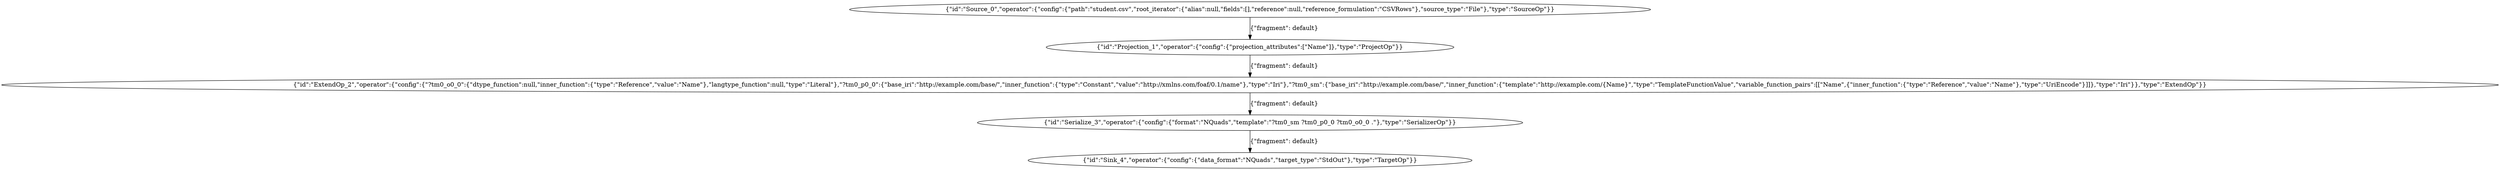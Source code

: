 digraph {
    0 [ label = "{\"id\":\"Source_0\",\"operator\":{\"config\":{\"path\":\"student.csv\",\"root_iterator\":{\"alias\":null,\"fields\":[],\"reference\":null,\"reference_formulation\":\"CSVRows\"},\"source_type\":\"File\"},\"type\":\"SourceOp\"}}" ]
    1 [ label = "{\"id\":\"Projection_1\",\"operator\":{\"config\":{\"projection_attributes\":[\"Name\"]},\"type\":\"ProjectOp\"}}" ]
    2 [ label = "{\"id\":\"ExtendOp_2\",\"operator\":{\"config\":{\"?tm0_o0_0\":{\"dtype_function\":null,\"inner_function\":{\"type\":\"Reference\",\"value\":\"Name\"},\"langtype_function\":null,\"type\":\"Literal\"},\"?tm0_p0_0\":{\"base_iri\":\"http://example.com/base/\",\"inner_function\":{\"type\":\"Constant\",\"value\":\"http://xmlns.com/foaf/0.1/name\"},\"type\":\"Iri\"},\"?tm0_sm\":{\"base_iri\":\"http://example.com/base/\",\"inner_function\":{\"template\":\"http://example.com/{Name}\",\"type\":\"TemplateFunctionValue\",\"variable_function_pairs\":[[\"Name\",{\"inner_function\":{\"type\":\"Reference\",\"value\":\"Name\"},\"type\":\"UriEncode\"}]]},\"type\":\"Iri\"}},\"type\":\"ExtendOp\"}}" ]
    3 [ label = "{\"id\":\"Serialize_3\",\"operator\":{\"config\":{\"format\":\"NQuads\",\"template\":\"?tm0_sm ?tm0_p0_0 ?tm0_o0_0 .\"},\"type\":\"SerializerOp\"}}" ]
    4 [ label = "{\"id\":\"Sink_4\",\"operator\":{\"config\":{\"data_format\":\"NQuads\",\"target_type\":\"StdOut\"},\"type\":\"TargetOp\"}}" ]
    0 -> 1 [ label = "{\"fragment\": default}" ]
    1 -> 2 [ label = "{\"fragment\": default}" ]
    2 -> 3 [ label = "{\"fragment\": default}" ]
    3 -> 4 [ label = "{\"fragment\": default}" ]
}
